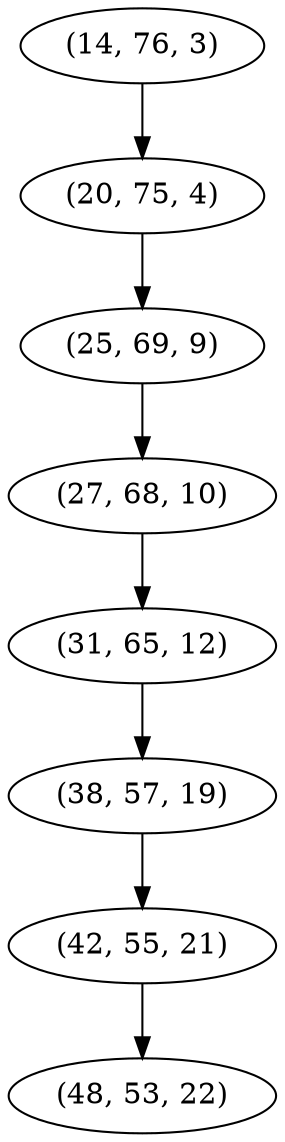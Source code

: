 digraph tree {
    "(14, 76, 3)";
    "(20, 75, 4)";
    "(25, 69, 9)";
    "(27, 68, 10)";
    "(31, 65, 12)";
    "(38, 57, 19)";
    "(42, 55, 21)";
    "(48, 53, 22)";
    "(14, 76, 3)" -> "(20, 75, 4)";
    "(20, 75, 4)" -> "(25, 69, 9)";
    "(25, 69, 9)" -> "(27, 68, 10)";
    "(27, 68, 10)" -> "(31, 65, 12)";
    "(31, 65, 12)" -> "(38, 57, 19)";
    "(38, 57, 19)" -> "(42, 55, 21)";
    "(42, 55, 21)" -> "(48, 53, 22)";
}
